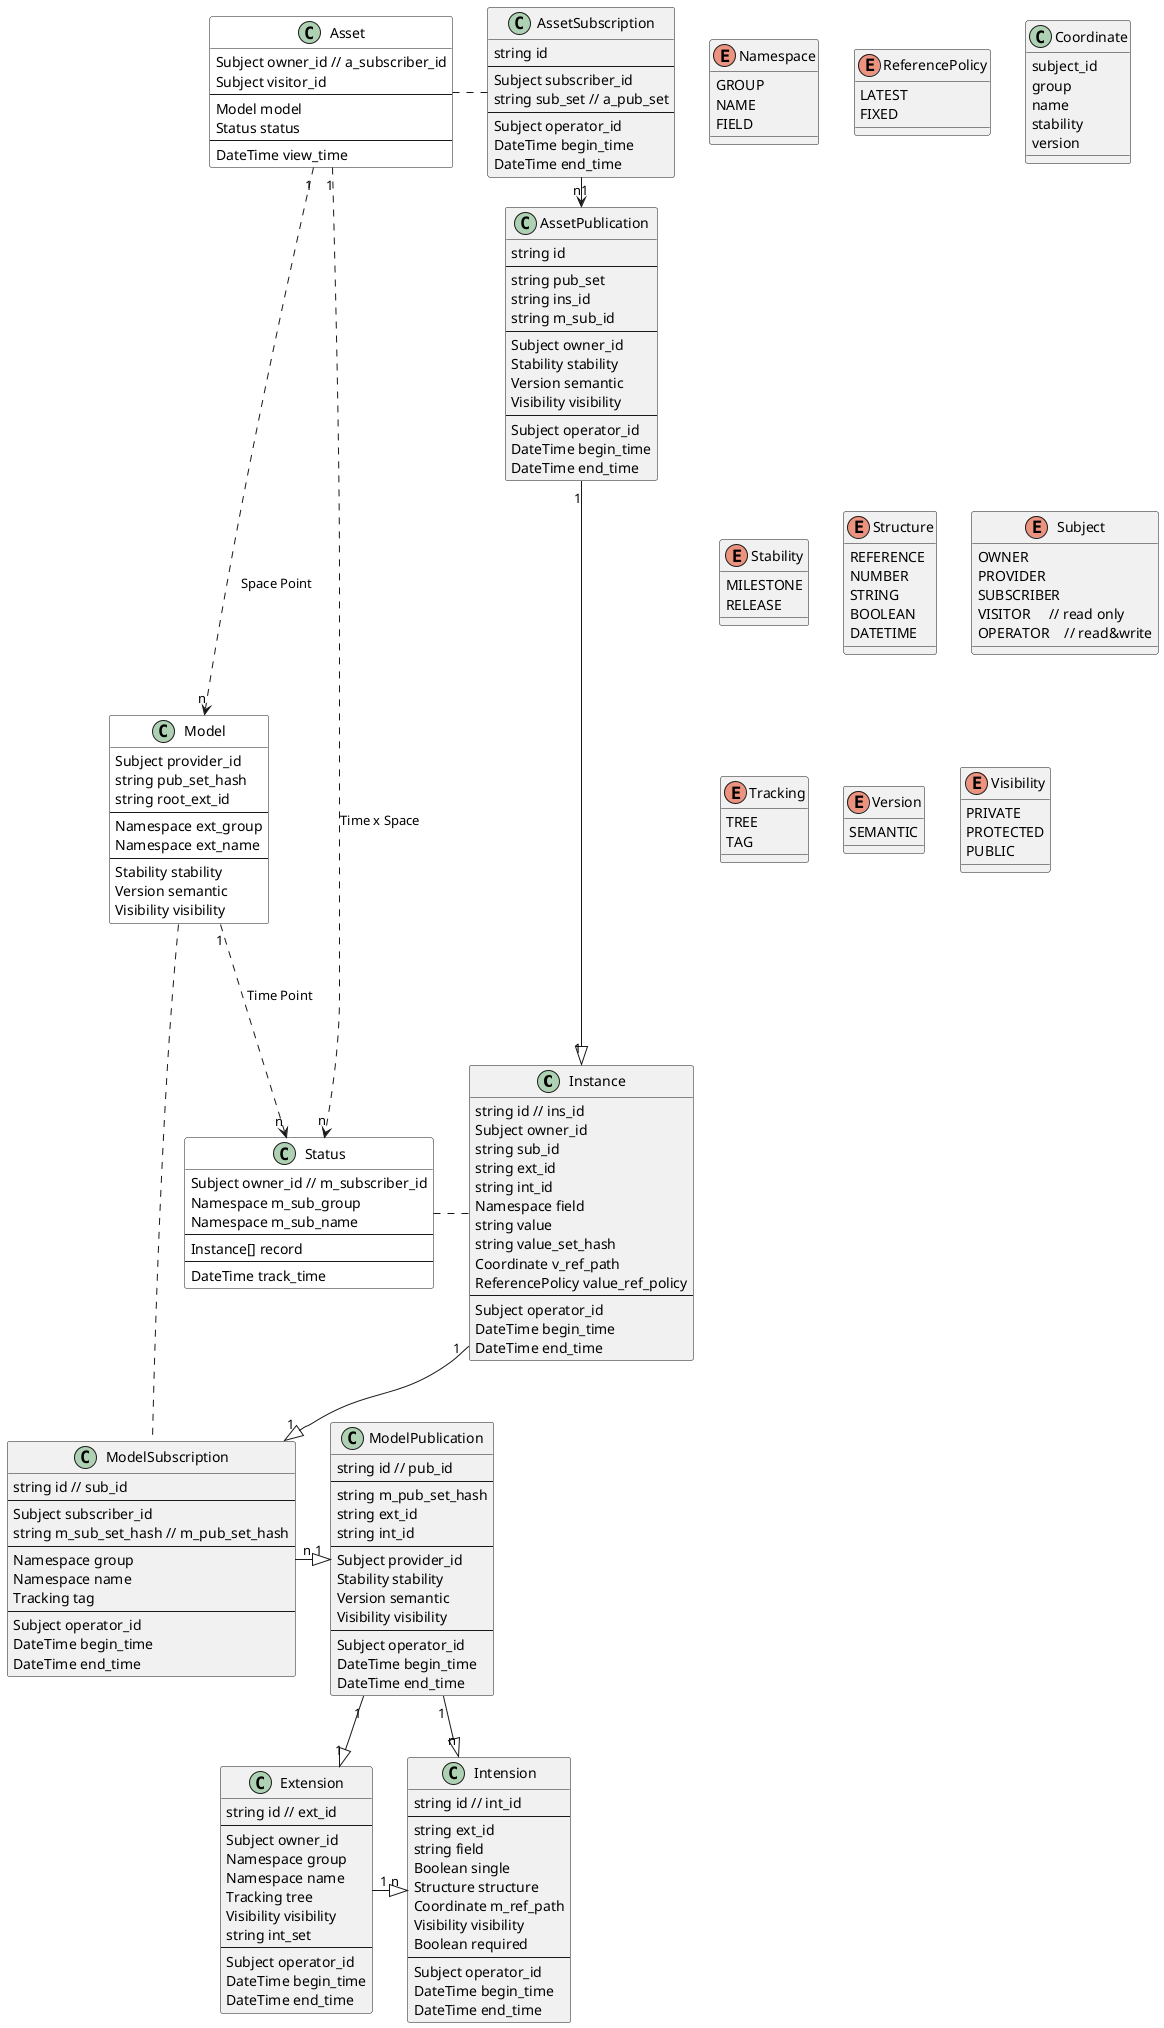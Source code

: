 @startuml


Instance "1" -down-|>  "1" ModelSubscription

Asset .right.. AssetSubscription

Status ..right.. Instance

Model ..right... ModelSubscription

Asset "1" ...> "n" Model : "Space Point"
Asset "1" ...> "n" Status : "Time x Space"
Model "1" ...> "n" Status : "Time Point"



ModelSubscription "n" -right-|> "1" ModelPublication

ModelPublication "1" --|>  "1" Extension
ModelPublication "1" --|>  "n" Intension

Extension "1" --right--|> "n" Intension

AssetPublication "1" -down-|> "1" Instance

AssetSubscription "n" -right-> "1" AssetPublication



class Asset #FFFFFF {
    Subject owner_id // a_subscriber_id
    Subject visitor_id
    ---
    Model model
    Status status
    ---
    DateTime view_time
}

class Status #FFFFFF {
    Subject owner_id // m_subscriber_id
    Namespace m_sub_group
    Namespace m_sub_name
    ---
    Instance[] record
    ---
    DateTime track_time
}

class Model #FFFFFF {
    Subject provider_id
    string pub_set_hash
    string root_ext_id
    ---
    Namespace ext_group
    Namespace ext_name
    ---
    Stability stability
    Version semantic
    Visibility visibility
}

class AssetSubscription {
    string id
    ---
    Subject subscriber_id
    string sub_set // a_pub_set
    ---
    Subject operator_id
    DateTime begin_time
    DateTime end_time
}

class AssetPublication{
    string id
    ---
    string pub_set
    string ins_id
    string m_sub_id
    ---
    Subject owner_id
    Stability stability
    Version semantic
    Visibility visibility
    ---
    Subject operator_id
    DateTime begin_time
    DateTime end_time
}



class Extension {
    string id // ext_id
    ---
    Subject owner_id
    Namespace group
    Namespace name
    Tracking tree
    Visibility visibility
    string int_set
    ---
    Subject operator_id
    DateTime begin_time
    DateTime end_time
}

class Intension {
    string id // int_id
    ---
    string ext_id
    string field
    Boolean single
    Structure structure
    Coordinate m_ref_path
    Visibility visibility
    Boolean required
    ---
    Subject operator_id
    DateTime begin_time
    DateTime end_time
}

class ModelPublication {
    string id // pub_id
    ---
    string m_pub_set_hash
    string ext_id
    string int_id
    ---
    Subject provider_id
    Stability stability
    Version semantic
    Visibility visibility
    ---
    Subject operator_id
    DateTime begin_time
    DateTime end_time
}

class ModelSubscription {
    string id // sub_id
    ---
    Subject subscriber_id
    string m_sub_set_hash // m_pub_set_hash
    ---
    Namespace group
    Namespace name
    Tracking tag
    ---
    Subject operator_id
    DateTime begin_time
    DateTime end_time
}

class Instance {
    string id // ins_id
    Subject owner_id
    string sub_id
    string ext_id
    string int_id
    Namespace field
    string value
    string value_set_hash
    Coordinate v_ref_path
    ReferencePolicy value_ref_policy
    ---
    Subject operator_id
    DateTime begin_time
    DateTime end_time
}




enum Namespace {
    GROUP
    NAME
    FIELD
}

enum ReferencePolicy {
    LATEST
    FIXED
}
class Coordinate {
    subject_id
    group
    name
    stability
    version
}

enum Stability {
    MILESTONE
    RELEASE
}

enum Structure {
    REFERENCE
    NUMBER
    STRING
    BOOLEAN
    DATETIME
}
enum Subject {
    OWNER
    PROVIDER
    SUBSCRIBER
    VISITOR     // read only
    OPERATOR    // read&write
}
enum Tracking {
    TREE
    TAG
}
enum Version {
    SEMANTIC
}
enum Visibility {
    PRIVATE
    PROTECTED
    PUBLIC
}



@enduml



